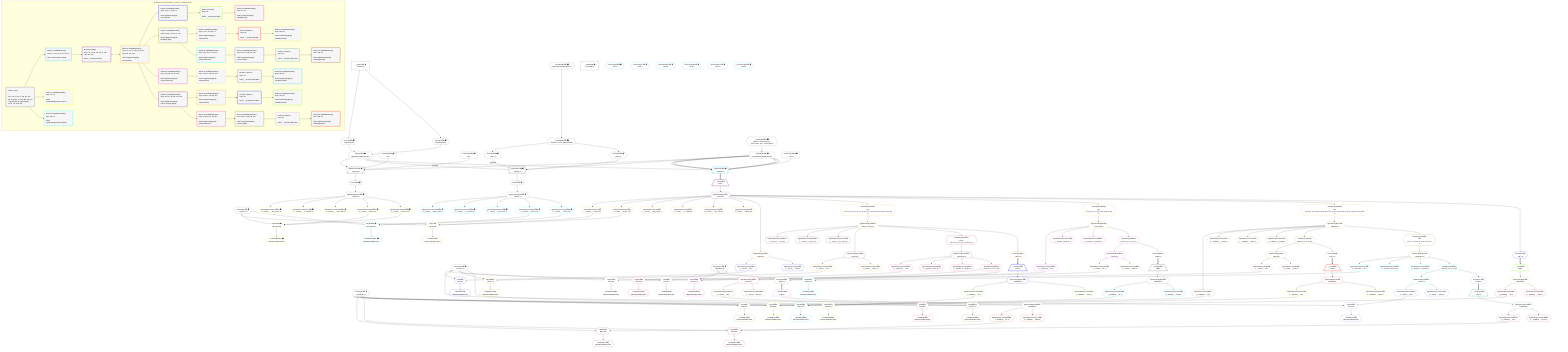 %%{init: {'themeVariables': { 'fontSize': '12px'}}}%%
graph TD
    classDef path fill:#eee,stroke:#000,color:#000
    classDef plan fill:#fff,stroke-width:1px,color:#000
    classDef itemplan fill:#fff,stroke-width:2px,color:#000
    classDef unbatchedplan fill:#dff,stroke-width:1px,color:#000
    classDef sideeffectplan fill:#fcc,stroke-width:2px,color:#000
    classDef bucket fill:#f6f6f6,color:#000,stroke-width:2px,text-align:left


    %% plan dependencies
    PgSelect274[["PgSelect[274∈0] ➊<br />ᐸhousesᐳ"]]:::plan
    Object17{{"Object[17∈0] ➊<br />ᐸ{pgSettings,withPgClient}ᐳ"}}:::plan
    Constant492{{"Constant[492∈0] ➊<br />ᐸ2ᐳ"}}:::plan
    Constant493{{"Constant[493∈0] ➊<br />ᐸ3ᐳ"}}:::plan
    Lambda311{{"Lambda[311∈0] ➊<br />ᐸcalculateLimitAndOffsetSQLᐳ"}}:::plan
    Object17 & Constant492 & Constant493 & Lambda311 --> PgSelect274
    PgSelect292[["PgSelect[292∈0] ➊<br />ᐸhousesᐳ"]]:::plan
    Access288{{"Access[288∈0] ➊<br />ᐸ287.1ᐳ"}}:::plan
    Access290{{"Access[290∈0] ➊<br />ᐸ287.2ᐳ"}}:::plan
    Object17 -->|rejectNull| PgSelect292
    Access288 -->|rejectNull| PgSelect292
    Access290 & Lambda311 --> PgSelect292
    Access15{{"Access[15∈0] ➊<br />ᐸ2.pgSettingsᐳ"}}:::plan
    Access16{{"Access[16∈0] ➊<br />ᐸ2.withPgClientᐳ"}}:::plan
    Access15 & Access16 --> Object17
    __Value2["__Value[2∈0] ➊<br />ᐸcontextᐳ"]:::plan
    __Value2 --> Access15
    __Value2 --> Access16
    First276{{"First[276∈0] ➊"}}:::plan
    PgSelect274 --> First276
    PgSelectSingle277{{"PgSelectSingle[277∈0] ➊<br />ᐸhousesᐳ"}}:::plan
    First276 --> PgSelectSingle277
    Lambda287{{"Lambda[287∈0] ➊<br />ᐸspecifier_House_base64JSONᐳ"}}:::plan
    Constant494{{"Constant[494∈0] ➊<br />ᐸ'WyJob3VzZXMiLDIsM10='ᐳ"}}:::plan
    Constant494 --> Lambda287
    Lambda287 --> Access288
    Lambda287 --> Access290
    First294{{"First[294∈0] ➊"}}:::plan
    PgSelect292 --> First294
    PgSelectSingle295{{"PgSelectSingle[295∈0] ➊<br />ᐸhousesᐳ"}}:::plan
    First294 --> PgSelectSingle295
    Constant495{{"Constant[495∈0] ➊<br />ᐸ[Object: null prototype] {   cursorLower: null,   cursorUppeᐳ"}}:::plan
    Constant495 --> Lambda311
    __Value4["__Value[4∈0] ➊<br />ᐸrootValueᐳ"]:::plan
    Connection18{{"Connection[18∈0] ➊<br />ᐸ14ᐳ"}}:::plan
    Constant22{{"Constant[22∈0] ➊<br />ᐸ'houses'ᐳ"}}:::plan
    Constant37{{"Constant[37∈0] ➊<br />ᐸ'streets'ᐳ"}}:::plan
    Constant58{{"Constant[58∈0] ➊<br />ᐸ'buildings'ᐳ"}}:::plan
    Constant111{{"Constant[111∈0] ➊<br />ᐸ'properties'ᐳ"}}:::plan
    PgSelect19[["PgSelect[19∈1] ➊<br />ᐸhousesᐳ"]]:::plan
    Object17 & Connection18 & Lambda311 & Lambda311 & Lambda311 & Lambda311 & Lambda311 & Lambda311 --> PgSelect19
    Connection54{{"Connection[54∈1] ➊<br />ᐸ50ᐳ"}}:::plan
    Connection97{{"Connection[97∈1] ➊<br />ᐸ93ᐳ"}}:::plan
    Connection140{{"Connection[140∈1] ➊<br />ᐸ136ᐳ"}}:::plan
    Connection182{{"Connection[182∈1] ➊<br />ᐸ178ᐳ"}}:::plan
    Connection221{{"Connection[221∈1] ➊<br />ᐸ217ᐳ"}}:::plan
    Connection263{{"Connection[263∈1] ➊<br />ᐸ259ᐳ"}}:::plan
    __Item20[/"__Item[20∈2]<br />ᐸ19ᐳ"\]:::itemplan
    PgSelect19 ==> __Item20
    PgSelectSingle21{{"PgSelectSingle[21∈2]<br />ᐸhousesᐳ"}}:::plan
    __Item20 --> PgSelectSingle21
    List25{{"List[25∈3]<br />ᐸ22,23,24ᐳ"}}:::plan
    PgClassExpression23{{"PgClassExpression[23∈3]<br />ᐸ__houses__.”street_id”ᐳ"}}:::plan
    PgClassExpression24{{"PgClassExpression[24∈3]<br />ᐸ__houses__...operty_id”ᐳ"}}:::plan
    Constant22 & PgClassExpression23 & PgClassExpression24 --> List25
    PgSelectSingle21 --> PgClassExpression23
    PgSelectSingle21 --> PgClassExpression24
    Lambda26{{"Lambda[26∈3]<br />ᐸbase64JSONEncodeᐳ"}}:::plan
    List25 --> Lambda26
    PgClassExpression27{{"PgClassExpression[27∈3]<br />ᐸ__houses__...ding_name”ᐳ"}}:::plan
    PgSelectSingle21 --> PgClassExpression27
    PgClassExpression28{{"PgClassExpression[28∈3]<br />ᐸ__houses__...or_number”ᐳ"}}:::plan
    PgSelectSingle21 --> PgClassExpression28
    PgClassExpression29{{"PgClassExpression[29∈3]<br />ᐸ__houses__...reet_name”ᐳ"}}:::plan
    PgSelectSingle21 --> PgClassExpression29
    PgClassExpression30{{"PgClassExpression[30∈3]<br />ᐸ__houses__...ilding_id”ᐳ"}}:::plan
    PgSelectSingle21 --> PgClassExpression30
    PgSelectSingle36{{"PgSelectSingle[36∈3]<br />ᐸstreetsᐳ"}}:::plan
    PgSelectSingle21 --> PgSelectSingle36
    PgSelectSingle66{{"PgSelectSingle[66∈3]<br />ᐸbuildingsᐳ"}}:::plan
    RemapKeys466{{"RemapKeys[466∈3]<br />ᐸ21:{”0”:26,”1”:27,”2”:28,”3”:29,”4”:30,”5”:31,”6”:32,”7”:33,”8”:34,”9”:35,”10”:36,”11”:37,”12”:38}ᐳ"}}:::plan
    RemapKeys466 --> PgSelectSingle66
    PgSelectSingle152{{"PgSelectSingle[152∈3]<br />ᐸpropertiesᐳ"}}:::plan
    RemapKeys408{{"RemapKeys[408∈3]<br />ᐸ21:{”0”:16,”1”:17,”2”:18,”3”:19,”4”:20,”5”:21}ᐳ"}}:::plan
    RemapKeys408 --> PgSelectSingle152
    PgSelectSingle194{{"PgSelectSingle[194∈3]<br />ᐸstreet_propertyᐳ"}}:::plan
    RemapKeys379{{"RemapKeys[379∈3]<br />ᐸ21:{”0”:3,”1”:4,”2”:5,”3”:6,”4”:7,”5”:8,”6”:9,”7”:10,”8”:11,”9”:12,”10”:13,”11”:14}ᐳ"}}:::plan
    RemapKeys379 --> PgSelectSingle194
    PgSelectSingle21 --> RemapKeys379
    PgSelectSingle21 --> RemapKeys408
    PgSelectSingle21 --> RemapKeys466
    List39{{"List[39∈4]<br />ᐸ37,38ᐳ"}}:::plan
    PgClassExpression38{{"PgClassExpression[38∈4]<br />ᐸ__streets__.”id”ᐳ"}}:::plan
    Constant37 & PgClassExpression38 --> List39
    PgSelectSingle36 --> PgClassExpression38
    Lambda40{{"Lambda[40∈4]<br />ᐸbase64JSONEncodeᐳ"}}:::plan
    List39 --> Lambda40
    PgClassExpression41{{"PgClassExpression[41∈4]<br />ᐸ__streets__.”name”ᐳ"}}:::plan
    PgSelectSingle36 --> PgClassExpression41
    Access312{{"Access[312∈4]<br />ᐸ21.1ᐳ"}}:::plan
    PgSelectSingle21 --> Access312
    __Item56[/"__Item[56∈5]<br />ᐸ312ᐳ"\]:::itemplan
    Access312 ==> __Item56
    PgSelectSingle57{{"PgSelectSingle[57∈5]<br />ᐸbuildingsᐳ"}}:::plan
    __Item56 --> PgSelectSingle57
    List60{{"List[60∈6]<br />ᐸ58,59ᐳ"}}:::plan
    PgClassExpression59{{"PgClassExpression[59∈6]<br />ᐸ__buildings__.”id”ᐳ"}}:::plan
    Constant58 & PgClassExpression59 --> List60
    PgSelectSingle57 --> PgClassExpression59
    Lambda61{{"Lambda[61∈6]<br />ᐸbase64JSONEncodeᐳ"}}:::plan
    List60 --> Lambda61
    PgClassExpression62{{"PgClassExpression[62∈6]<br />ᐸ__buildings__.”name”ᐳ"}}:::plan
    PgSelectSingle57 --> PgClassExpression62
    List69{{"List[69∈7]<br />ᐸ58,68ᐳ"}}:::plan
    PgClassExpression68{{"PgClassExpression[68∈7]<br />ᐸ__buildings__.”id”ᐳ"}}:::plan
    Constant58 & PgClassExpression68 --> List69
    PgSelectSingle66 --> PgClassExpression68
    Lambda70{{"Lambda[70∈7]<br />ᐸbase64JSONEncodeᐳ"}}:::plan
    List69 --> Lambda70
    PgClassExpression71{{"PgClassExpression[71∈7]<br />ᐸ__buildings__.”name”ᐳ"}}:::plan
    PgSelectSingle66 --> PgClassExpression71
    PgClassExpression72{{"PgClassExpression[72∈7]<br />ᐸ__buildings__.”floors”ᐳ"}}:::plan
    PgSelectSingle66 --> PgClassExpression72
    PgClassExpression73{{"PgClassExpression[73∈7]<br />ᐸ__building...s_primary”ᐳ"}}:::plan
    PgSelectSingle66 --> PgClassExpression73
    PgSelectSingle79{{"PgSelectSingle[79∈7]<br />ᐸstreetsᐳ"}}:::plan
    RemapKeys427{{"RemapKeys[427∈7]<br />ᐸ66:{”0”:1,”1”:2,”2”:3}ᐳ"}}:::plan
    RemapKeys427 --> PgSelectSingle79
    PgSelectSingle110{{"PgSelectSingle[110∈7]<br />ᐸpropertiesᐳ"}}:::plan
    RemapKeys456{{"RemapKeys[456∈7]<br />ᐸ66:{”0”:7,”1”:8,”2”:9,”3”:10,”4”:11,”5”:12}ᐳ"}}:::plan
    RemapKeys456 --> PgSelectSingle110
    PgSelectSingle66 --> RemapKeys427
    PgSelectSingle66 --> RemapKeys456
    List82{{"List[82∈8]<br />ᐸ37,81ᐳ"}}:::plan
    PgClassExpression81{{"PgClassExpression[81∈8]<br />ᐸ__streets__.”id”ᐳ"}}:::plan
    Constant37 & PgClassExpression81 --> List82
    PgSelectSingle79 --> PgClassExpression81
    Lambda83{{"Lambda[83∈8]<br />ᐸbase64JSONEncodeᐳ"}}:::plan
    List82 --> Lambda83
    PgClassExpression84{{"PgClassExpression[84∈8]<br />ᐸ__streets__.”name”ᐳ"}}:::plan
    PgSelectSingle79 --> PgClassExpression84
    Access418{{"Access[418∈8]<br />ᐸ427.1ᐳ"}}:::plan
    RemapKeys427 --> Access418
    __Item99[/"__Item[99∈9]<br />ᐸ418ᐳ"\]:::itemplan
    Access418 ==> __Item99
    PgSelectSingle100{{"PgSelectSingle[100∈9]<br />ᐸbuildingsᐳ"}}:::plan
    __Item99 --> PgSelectSingle100
    List103{{"List[103∈10]<br />ᐸ58,102ᐳ"}}:::plan
    PgClassExpression102{{"PgClassExpression[102∈10]<br />ᐸ__buildings__.”id”ᐳ"}}:::plan
    Constant58 & PgClassExpression102 --> List103
    PgSelectSingle100 --> PgClassExpression102
    Lambda104{{"Lambda[104∈10]<br />ᐸbase64JSONEncodeᐳ"}}:::plan
    List103 --> Lambda104
    PgClassExpression105{{"PgClassExpression[105∈10]<br />ᐸ__buildings__.”name”ᐳ"}}:::plan
    PgSelectSingle100 --> PgClassExpression105
    List113{{"List[113∈11]<br />ᐸ111,112ᐳ"}}:::plan
    PgClassExpression112{{"PgClassExpression[112∈11]<br />ᐸ__properties__.”id”ᐳ"}}:::plan
    Constant111 & PgClassExpression112 --> List113
    PgSelectSingle110 --> PgClassExpression112
    Lambda114{{"Lambda[114∈11]<br />ᐸbase64JSONEncodeᐳ"}}:::plan
    List113 --> Lambda114
    PgClassExpression115{{"PgClassExpression[115∈11]<br />ᐸ__properti...street_id”ᐳ"}}:::plan
    PgSelectSingle110 --> PgClassExpression115
    PgClassExpression116{{"PgClassExpression[116∈11]<br />ᐸ__properti...or_number”ᐳ"}}:::plan
    PgSelectSingle110 --> PgClassExpression116
    PgSelectSingle122{{"PgSelectSingle[122∈11]<br />ᐸstreetsᐳ"}}:::plan
    RemapKeys446{{"RemapKeys[446∈11]<br />ᐸ110:{”0”:1,”1”:2,”2”:3}ᐳ"}}:::plan
    RemapKeys446 --> PgSelectSingle122
    PgSelectSingle110 --> RemapKeys446
    List125{{"List[125∈12]<br />ᐸ37,124ᐳ"}}:::plan
    PgClassExpression124{{"PgClassExpression[124∈12]<br />ᐸ__streets__.”id”ᐳ"}}:::plan
    Constant37 & PgClassExpression124 --> List125
    PgSelectSingle122 --> PgClassExpression124
    Lambda126{{"Lambda[126∈12]<br />ᐸbase64JSONEncodeᐳ"}}:::plan
    List125 --> Lambda126
    PgClassExpression127{{"PgClassExpression[127∈12]<br />ᐸ__streets__.”name”ᐳ"}}:::plan
    PgSelectSingle122 --> PgClassExpression127
    Access437{{"Access[437∈12]<br />ᐸ446.1ᐳ"}}:::plan
    RemapKeys446 --> Access437
    __Item142[/"__Item[142∈13]<br />ᐸ437ᐳ"\]:::itemplan
    Access437 ==> __Item142
    PgSelectSingle143{{"PgSelectSingle[143∈13]<br />ᐸbuildingsᐳ"}}:::plan
    __Item142 --> PgSelectSingle143
    List146{{"List[146∈14]<br />ᐸ58,145ᐳ"}}:::plan
    PgClassExpression145{{"PgClassExpression[145∈14]<br />ᐸ__buildings__.”id”ᐳ"}}:::plan
    Constant58 & PgClassExpression145 --> List146
    PgSelectSingle143 --> PgClassExpression145
    Lambda147{{"Lambda[147∈14]<br />ᐸbase64JSONEncodeᐳ"}}:::plan
    List146 --> Lambda147
    PgClassExpression148{{"PgClassExpression[148∈14]<br />ᐸ__buildings__.”name”ᐳ"}}:::plan
    PgSelectSingle143 --> PgClassExpression148
    List155{{"List[155∈15]<br />ᐸ111,154ᐳ"}}:::plan
    PgClassExpression154{{"PgClassExpression[154∈15]<br />ᐸ__properties__.”id”ᐳ"}}:::plan
    Constant111 & PgClassExpression154 --> List155
    PgSelectSingle152 --> PgClassExpression154
    Lambda156{{"Lambda[156∈15]<br />ᐸbase64JSONEncodeᐳ"}}:::plan
    List155 --> Lambda156
    PgClassExpression157{{"PgClassExpression[157∈15]<br />ᐸ__properti...street_id”ᐳ"}}:::plan
    PgSelectSingle152 --> PgClassExpression157
    PgClassExpression158{{"PgClassExpression[158∈15]<br />ᐸ__properti...or_number”ᐳ"}}:::plan
    PgSelectSingle152 --> PgClassExpression158
    PgSelectSingle164{{"PgSelectSingle[164∈15]<br />ᐸstreetsᐳ"}}:::plan
    RemapKeys398{{"RemapKeys[398∈15]<br />ᐸ152:{”0”:1,”1”:2,”2”:3}ᐳ"}}:::plan
    RemapKeys398 --> PgSelectSingle164
    PgSelectSingle152 --> RemapKeys398
    List167{{"List[167∈16]<br />ᐸ37,166ᐳ"}}:::plan
    PgClassExpression166{{"PgClassExpression[166∈16]<br />ᐸ__streets__.”id”ᐳ"}}:::plan
    Constant37 & PgClassExpression166 --> List167
    PgSelectSingle164 --> PgClassExpression166
    Lambda168{{"Lambda[168∈16]<br />ᐸbase64JSONEncodeᐳ"}}:::plan
    List167 --> Lambda168
    PgClassExpression169{{"PgClassExpression[169∈16]<br />ᐸ__streets__.”name”ᐳ"}}:::plan
    PgSelectSingle164 --> PgClassExpression169
    Access389{{"Access[389∈16]<br />ᐸ398.1ᐳ"}}:::plan
    RemapKeys398 --> Access389
    __Item184[/"__Item[184∈17]<br />ᐸ389ᐳ"\]:::itemplan
    Access389 ==> __Item184
    PgSelectSingle185{{"PgSelectSingle[185∈17]<br />ᐸbuildingsᐳ"}}:::plan
    __Item184 --> PgSelectSingle185
    List188{{"List[188∈18]<br />ᐸ58,187ᐳ"}}:::plan
    PgClassExpression187{{"PgClassExpression[187∈18]<br />ᐸ__buildings__.”id”ᐳ"}}:::plan
    Constant58 & PgClassExpression187 --> List188
    PgSelectSingle185 --> PgClassExpression187
    Lambda189{{"Lambda[189∈18]<br />ᐸbase64JSONEncodeᐳ"}}:::plan
    List188 --> Lambda189
    PgClassExpression190{{"PgClassExpression[190∈18]<br />ᐸ__buildings__.”name”ᐳ"}}:::plan
    PgSelectSingle185 --> PgClassExpression190
    PgClassExpression195{{"PgClassExpression[195∈19]<br />ᐸ__street_p..._.”str_id”ᐳ"}}:::plan
    PgSelectSingle194 --> PgClassExpression195
    PgClassExpression196{{"PgClassExpression[196∈19]<br />ᐸ__street_p....”prop_id”ᐳ"}}:::plan
    PgSelectSingle194 --> PgClassExpression196
    PgClassExpression197{{"PgClassExpression[197∈19]<br />ᐸ__street_p...ent_owner”ᐳ"}}:::plan
    PgSelectSingle194 --> PgClassExpression197
    PgSelectSingle203{{"PgSelectSingle[203∈19]<br />ᐸstreetsᐳ"}}:::plan
    PgSelectSingle194 --> PgSelectSingle203
    PgSelectSingle233{{"PgSelectSingle[233∈19]<br />ᐸpropertiesᐳ"}}:::plan
    RemapKeys369{{"RemapKeys[369∈19]<br />ᐸ194:{”0”:4,”1”:5,”2”:6,”3”:7,”4”:8,”5”:9}ᐳ"}}:::plan
    RemapKeys369 --> PgSelectSingle233
    PgSelectSingle194 --> RemapKeys369
    List206{{"List[206∈20]<br />ᐸ37,205ᐳ"}}:::plan
    PgClassExpression205{{"PgClassExpression[205∈20]<br />ᐸ__streets__.”id”ᐳ"}}:::plan
    Constant37 & PgClassExpression205 --> List206
    PgSelectSingle203 --> PgClassExpression205
    Lambda207{{"Lambda[207∈20]<br />ᐸbase64JSONEncodeᐳ"}}:::plan
    List206 --> Lambda207
    PgClassExpression208{{"PgClassExpression[208∈20]<br />ᐸ__streets__.”name”ᐳ"}}:::plan
    PgSelectSingle203 --> PgClassExpression208
    Access331{{"Access[331∈20]<br />ᐸ194.1ᐳ"}}:::plan
    PgSelectSingle194 --> Access331
    __Item223[/"__Item[223∈21]<br />ᐸ331ᐳ"\]:::itemplan
    Access331 ==> __Item223
    PgSelectSingle224{{"PgSelectSingle[224∈21]<br />ᐸbuildingsᐳ"}}:::plan
    __Item223 --> PgSelectSingle224
    List227{{"List[227∈22]<br />ᐸ58,226ᐳ"}}:::plan
    PgClassExpression226{{"PgClassExpression[226∈22]<br />ᐸ__buildings__.”id”ᐳ"}}:::plan
    Constant58 & PgClassExpression226 --> List227
    PgSelectSingle224 --> PgClassExpression226
    Lambda228{{"Lambda[228∈22]<br />ᐸbase64JSONEncodeᐳ"}}:::plan
    List227 --> Lambda228
    PgClassExpression229{{"PgClassExpression[229∈22]<br />ᐸ__buildings__.”name”ᐳ"}}:::plan
    PgSelectSingle224 --> PgClassExpression229
    List236{{"List[236∈23]<br />ᐸ111,235ᐳ"}}:::plan
    PgClassExpression235{{"PgClassExpression[235∈23]<br />ᐸ__properties__.”id”ᐳ"}}:::plan
    Constant111 & PgClassExpression235 --> List236
    PgSelectSingle233 --> PgClassExpression235
    Lambda237{{"Lambda[237∈23]<br />ᐸbase64JSONEncodeᐳ"}}:::plan
    List236 --> Lambda237
    PgClassExpression238{{"PgClassExpression[238∈23]<br />ᐸ__properti...street_id”ᐳ"}}:::plan
    PgSelectSingle233 --> PgClassExpression238
    PgClassExpression239{{"PgClassExpression[239∈23]<br />ᐸ__properti...or_number”ᐳ"}}:::plan
    PgSelectSingle233 --> PgClassExpression239
    PgSelectSingle245{{"PgSelectSingle[245∈23]<br />ᐸstreetsᐳ"}}:::plan
    RemapKeys359{{"RemapKeys[359∈23]<br />ᐸ233:{”0”:1,”1”:2,”2”:3}ᐳ"}}:::plan
    RemapKeys359 --> PgSelectSingle245
    PgSelectSingle233 --> RemapKeys359
    List248{{"List[248∈24]<br />ᐸ37,247ᐳ"}}:::plan
    PgClassExpression247{{"PgClassExpression[247∈24]<br />ᐸ__streets__.”id”ᐳ"}}:::plan
    Constant37 & PgClassExpression247 --> List248
    PgSelectSingle245 --> PgClassExpression247
    Lambda249{{"Lambda[249∈24]<br />ᐸbase64JSONEncodeᐳ"}}:::plan
    List248 --> Lambda249
    PgClassExpression250{{"PgClassExpression[250∈24]<br />ᐸ__streets__.”name”ᐳ"}}:::plan
    PgSelectSingle245 --> PgClassExpression250
    Access350{{"Access[350∈24]<br />ᐸ359.1ᐳ"}}:::plan
    RemapKeys359 --> Access350
    __Item265[/"__Item[265∈25]<br />ᐸ350ᐳ"\]:::itemplan
    Access350 ==> __Item265
    PgSelectSingle266{{"PgSelectSingle[266∈25]<br />ᐸbuildingsᐳ"}}:::plan
    __Item265 --> PgSelectSingle266
    List269{{"List[269∈26]<br />ᐸ58,268ᐳ"}}:::plan
    PgClassExpression268{{"PgClassExpression[268∈26]<br />ᐸ__buildings__.”id”ᐳ"}}:::plan
    Constant58 & PgClassExpression268 --> List269
    PgSelectSingle266 --> PgClassExpression268
    Lambda270{{"Lambda[270∈26]<br />ᐸbase64JSONEncodeᐳ"}}:::plan
    List269 --> Lambda270
    PgClassExpression271{{"PgClassExpression[271∈26]<br />ᐸ__buildings__.”name”ᐳ"}}:::plan
    PgSelectSingle266 --> PgClassExpression271
    List284{{"List[284∈27] ➊<br />ᐸ22,282,283ᐳ"}}:::plan
    PgClassExpression282{{"PgClassExpression[282∈27] ➊<br />ᐸ__houses__.”street_id”ᐳ"}}:::plan
    PgClassExpression283{{"PgClassExpression[283∈27] ➊<br />ᐸ__houses__...operty_id”ᐳ"}}:::plan
    Constant22 & PgClassExpression282 & PgClassExpression283 --> List284
    PgClassExpression278{{"PgClassExpression[278∈27] ➊<br />ᐸ__houses__...ding_name”ᐳ"}}:::plan
    PgSelectSingle277 --> PgClassExpression278
    PgClassExpression279{{"PgClassExpression[279∈27] ➊<br />ᐸ__houses__...or_number”ᐳ"}}:::plan
    PgSelectSingle277 --> PgClassExpression279
    PgClassExpression280{{"PgClassExpression[280∈27] ➊<br />ᐸ__houses__...reet_name”ᐳ"}}:::plan
    PgSelectSingle277 --> PgClassExpression280
    PgSelectSingle277 --> PgClassExpression282
    PgSelectSingle277 --> PgClassExpression283
    Lambda285{{"Lambda[285∈27] ➊<br />ᐸbase64JSONEncodeᐳ"}}:::plan
    List284 --> Lambda285
    List302{{"List[302∈28] ➊<br />ᐸ22,300,301ᐳ"}}:::plan
    PgClassExpression300{{"PgClassExpression[300∈28] ➊<br />ᐸ__houses__.”street_id”ᐳ"}}:::plan
    PgClassExpression301{{"PgClassExpression[301∈28] ➊<br />ᐸ__houses__...operty_id”ᐳ"}}:::plan
    Constant22 & PgClassExpression300 & PgClassExpression301 --> List302
    PgClassExpression296{{"PgClassExpression[296∈28] ➊<br />ᐸ__houses__...ding_name”ᐳ"}}:::plan
    PgSelectSingle295 --> PgClassExpression296
    PgClassExpression297{{"PgClassExpression[297∈28] ➊<br />ᐸ__houses__...or_number”ᐳ"}}:::plan
    PgSelectSingle295 --> PgClassExpression297
    PgClassExpression298{{"PgClassExpression[298∈28] ➊<br />ᐸ__houses__...reet_name”ᐳ"}}:::plan
    PgSelectSingle295 --> PgClassExpression298
    PgSelectSingle295 --> PgClassExpression300
    PgSelectSingle295 --> PgClassExpression301
    Lambda303{{"Lambda[303∈28] ➊<br />ᐸbase64JSONEncodeᐳ"}}:::plan
    List302 --> Lambda303

    %% define steps

    subgraph "Buckets for queries/v4/smart_comment_relations.houses"
    Bucket0("Bucket 0 (root)<br /><br />1: <br />ᐳ: 15, 16, 18, 22, 37, 58, 111, 492, 493, 494, 495, 17, 287, 288, 290, 311<br />2: PgSelect[274], PgSelect[292]<br />ᐳ: 276, 277, 294, 295"):::bucket
    classDef bucket0 stroke:#696969
    class Bucket0,__Value2,__Value4,Access15,Access16,Object17,Connection18,Constant22,Constant37,Constant58,Constant111,PgSelect274,First276,PgSelectSingle277,Lambda287,Access288,Access290,PgSelect292,First294,PgSelectSingle295,Lambda311,Constant492,Constant493,Constant494,Constant495 bucket0
    Bucket1("Bucket 1 (nullableBoundary)<br />Deps: 17, 18, 311, 22, 37, 58, 111<br /><br />ROOT Connectionᐸ14ᐳ[18]"):::bucket
    classDef bucket1 stroke:#00bfff
    class Bucket1,PgSelect19,Connection54,Connection97,Connection140,Connection182,Connection221,Connection263 bucket1
    Bucket2("Bucket 2 (listItem)<br />Deps: 22, 37, 58, 111, 54, 97, 140, 182, 221, 263<br /><br />ROOT __Item{2}ᐸ19ᐳ[20]"):::bucket
    classDef bucket2 stroke:#7f007f
    class Bucket2,__Item20,PgSelectSingle21 bucket2
    Bucket3("Bucket 3 (nullableBoundary)<br />Deps: 21, 22, 37, 58, 111, 54, 97, 140, 182, 221, 263<br /><br />ROOT PgSelectSingle{2}ᐸhousesᐳ[21]"):::bucket
    classDef bucket3 stroke:#ffa500
    class Bucket3,PgClassExpression23,PgClassExpression24,List25,Lambda26,PgClassExpression27,PgClassExpression28,PgClassExpression29,PgClassExpression30,PgSelectSingle36,PgSelectSingle66,PgSelectSingle152,PgSelectSingle194,RemapKeys379,RemapKeys408,RemapKeys466 bucket3
    Bucket4("Bucket 4 (nullableBoundary)<br />Deps: 36, 37, 21, 58, 54<br /><br />ROOT PgSelectSingle{3}ᐸstreetsᐳ[36]"):::bucket
    classDef bucket4 stroke:#0000ff
    class Bucket4,PgClassExpression38,List39,Lambda40,PgClassExpression41,Access312 bucket4
    Bucket5("Bucket 5 (listItem)<br />Deps: 58<br /><br />ROOT __Item{5}ᐸ312ᐳ[56]"):::bucket
    classDef bucket5 stroke:#7fff00
    class Bucket5,__Item56,PgSelectSingle57 bucket5
    Bucket6("Bucket 6 (nullableBoundary)<br />Deps: 57, 58<br /><br />ROOT PgSelectSingle{5}ᐸbuildingsᐳ[57]"):::bucket
    classDef bucket6 stroke:#ff1493
    class Bucket6,PgClassExpression59,List60,Lambda61,PgClassExpression62 bucket6
    Bucket7("Bucket 7 (nullableBoundary)<br />Deps: 66, 58, 37, 111, 97, 140<br /><br />ROOT PgSelectSingle{3}ᐸbuildingsᐳ[66]"):::bucket
    classDef bucket7 stroke:#808000
    class Bucket7,PgClassExpression68,List69,Lambda70,PgClassExpression71,PgClassExpression72,PgClassExpression73,PgSelectSingle79,PgSelectSingle110,RemapKeys427,RemapKeys456 bucket7
    Bucket8("Bucket 8 (nullableBoundary)<br />Deps: 79, 37, 427, 58, 97<br /><br />ROOT PgSelectSingle{7}ᐸstreetsᐳ[79]"):::bucket
    classDef bucket8 stroke:#dda0dd
    class Bucket8,PgClassExpression81,List82,Lambda83,PgClassExpression84,Access418 bucket8
    Bucket9("Bucket 9 (listItem)<br />Deps: 58<br /><br />ROOT __Item{9}ᐸ418ᐳ[99]"):::bucket
    classDef bucket9 stroke:#ff0000
    class Bucket9,__Item99,PgSelectSingle100 bucket9
    Bucket10("Bucket 10 (nullableBoundary)<br />Deps: 100, 58<br /><br />ROOT PgSelectSingle{9}ᐸbuildingsᐳ[100]"):::bucket
    classDef bucket10 stroke:#ffff00
    class Bucket10,PgClassExpression102,List103,Lambda104,PgClassExpression105 bucket10
    Bucket11("Bucket 11 (nullableBoundary)<br />Deps: 110, 111, 37, 58, 140<br /><br />ROOT PgSelectSingle{7}ᐸpropertiesᐳ[110]"):::bucket
    classDef bucket11 stroke:#00ffff
    class Bucket11,PgClassExpression112,List113,Lambda114,PgClassExpression115,PgClassExpression116,PgSelectSingle122,RemapKeys446 bucket11
    Bucket12("Bucket 12 (nullableBoundary)<br />Deps: 122, 37, 446, 58, 140<br /><br />ROOT PgSelectSingle{11}ᐸstreetsᐳ[122]"):::bucket
    classDef bucket12 stroke:#4169e1
    class Bucket12,PgClassExpression124,List125,Lambda126,PgClassExpression127,Access437 bucket12
    Bucket13("Bucket 13 (listItem)<br />Deps: 58<br /><br />ROOT __Item{13}ᐸ437ᐳ[142]"):::bucket
    classDef bucket13 stroke:#3cb371
    class Bucket13,__Item142,PgSelectSingle143 bucket13
    Bucket14("Bucket 14 (nullableBoundary)<br />Deps: 143, 58<br /><br />ROOT PgSelectSingle{13}ᐸbuildingsᐳ[143]"):::bucket
    classDef bucket14 stroke:#a52a2a
    class Bucket14,PgClassExpression145,List146,Lambda147,PgClassExpression148 bucket14
    Bucket15("Bucket 15 (nullableBoundary)<br />Deps: 152, 111, 37, 58, 182<br /><br />ROOT PgSelectSingle{3}ᐸpropertiesᐳ[152]"):::bucket
    classDef bucket15 stroke:#ff00ff
    class Bucket15,PgClassExpression154,List155,Lambda156,PgClassExpression157,PgClassExpression158,PgSelectSingle164,RemapKeys398 bucket15
    Bucket16("Bucket 16 (nullableBoundary)<br />Deps: 164, 37, 398, 58, 182<br /><br />ROOT PgSelectSingle{15}ᐸstreetsᐳ[164]"):::bucket
    classDef bucket16 stroke:#f5deb3
    class Bucket16,PgClassExpression166,List167,Lambda168,PgClassExpression169,Access389 bucket16
    Bucket17("Bucket 17 (listItem)<br />Deps: 58<br /><br />ROOT __Item{17}ᐸ389ᐳ[184]"):::bucket
    classDef bucket17 stroke:#696969
    class Bucket17,__Item184,PgSelectSingle185 bucket17
    Bucket18("Bucket 18 (nullableBoundary)<br />Deps: 185, 58<br /><br />ROOT PgSelectSingle{17}ᐸbuildingsᐳ[185]"):::bucket
    classDef bucket18 stroke:#00bfff
    class Bucket18,PgClassExpression187,List188,Lambda189,PgClassExpression190 bucket18
    Bucket19("Bucket 19 (nullableBoundary)<br />Deps: 194, 37, 58, 111, 221, 263<br /><br />ROOT PgSelectSingle{3}ᐸstreet_propertyᐳ[194]"):::bucket
    classDef bucket19 stroke:#7f007f
    class Bucket19,PgClassExpression195,PgClassExpression196,PgClassExpression197,PgSelectSingle203,PgSelectSingle233,RemapKeys369 bucket19
    Bucket20("Bucket 20 (nullableBoundary)<br />Deps: 203, 37, 194, 58, 221<br /><br />ROOT PgSelectSingle{19}ᐸstreetsᐳ[203]"):::bucket
    classDef bucket20 stroke:#ffa500
    class Bucket20,PgClassExpression205,List206,Lambda207,PgClassExpression208,Access331 bucket20
    Bucket21("Bucket 21 (listItem)<br />Deps: 58<br /><br />ROOT __Item{21}ᐸ331ᐳ[223]"):::bucket
    classDef bucket21 stroke:#0000ff
    class Bucket21,__Item223,PgSelectSingle224 bucket21
    Bucket22("Bucket 22 (nullableBoundary)<br />Deps: 224, 58<br /><br />ROOT PgSelectSingle{21}ᐸbuildingsᐳ[224]"):::bucket
    classDef bucket22 stroke:#7fff00
    class Bucket22,PgClassExpression226,List227,Lambda228,PgClassExpression229 bucket22
    Bucket23("Bucket 23 (nullableBoundary)<br />Deps: 233, 111, 37, 58, 263<br /><br />ROOT PgSelectSingle{19}ᐸpropertiesᐳ[233]"):::bucket
    classDef bucket23 stroke:#ff1493
    class Bucket23,PgClassExpression235,List236,Lambda237,PgClassExpression238,PgClassExpression239,PgSelectSingle245,RemapKeys359 bucket23
    Bucket24("Bucket 24 (nullableBoundary)<br />Deps: 245, 37, 359, 58, 263<br /><br />ROOT PgSelectSingle{23}ᐸstreetsᐳ[245]"):::bucket
    classDef bucket24 stroke:#808000
    class Bucket24,PgClassExpression247,List248,Lambda249,PgClassExpression250,Access350 bucket24
    Bucket25("Bucket 25 (listItem)<br />Deps: 58<br /><br />ROOT __Item{25}ᐸ350ᐳ[265]"):::bucket
    classDef bucket25 stroke:#dda0dd
    class Bucket25,__Item265,PgSelectSingle266 bucket25
    Bucket26("Bucket 26 (nullableBoundary)<br />Deps: 266, 58<br /><br />ROOT PgSelectSingle{25}ᐸbuildingsᐳ[266]"):::bucket
    classDef bucket26 stroke:#ff0000
    class Bucket26,PgClassExpression268,List269,Lambda270,PgClassExpression271 bucket26
    Bucket27("Bucket 27 (nullableBoundary)<br />Deps: 277, 22<br /><br />ROOT PgSelectSingleᐸhousesᐳ[277]"):::bucket
    classDef bucket27 stroke:#ffff00
    class Bucket27,PgClassExpression278,PgClassExpression279,PgClassExpression280,PgClassExpression282,PgClassExpression283,List284,Lambda285 bucket27
    Bucket28("Bucket 28 (nullableBoundary)<br />Deps: 295, 22<br /><br />ROOT PgSelectSingleᐸhousesᐳ[295]"):::bucket
    classDef bucket28 stroke:#00ffff
    class Bucket28,PgClassExpression296,PgClassExpression297,PgClassExpression298,PgClassExpression300,PgClassExpression301,List302,Lambda303 bucket28
    Bucket0 --> Bucket1 & Bucket27 & Bucket28
    Bucket1 --> Bucket2
    Bucket2 --> Bucket3
    Bucket3 --> Bucket4 & Bucket7 & Bucket15 & Bucket19
    Bucket4 --> Bucket5
    Bucket5 --> Bucket6
    Bucket7 --> Bucket8 & Bucket11
    Bucket8 --> Bucket9
    Bucket9 --> Bucket10
    Bucket11 --> Bucket12
    Bucket12 --> Bucket13
    Bucket13 --> Bucket14
    Bucket15 --> Bucket16
    Bucket16 --> Bucket17
    Bucket17 --> Bucket18
    Bucket19 --> Bucket20 & Bucket23
    Bucket20 --> Bucket21
    Bucket21 --> Bucket22
    Bucket23 --> Bucket24
    Bucket24 --> Bucket25
    Bucket25 --> Bucket26
    end